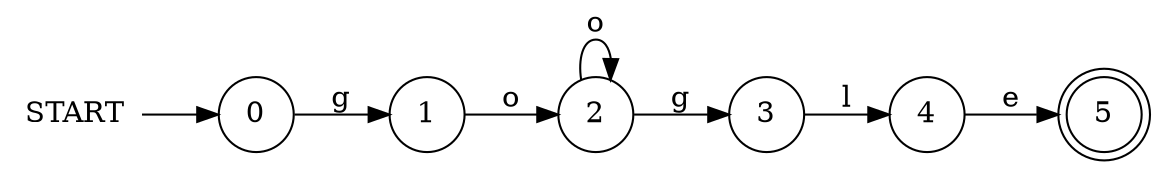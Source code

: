 digraph {
  graph [rankdir=LR];

  q_0 [shape=circle, label="0"];
  q_1 [shape=circle, label="1"];
  q_2 [shape=circle, label="2"];
  q_3 [shape=circle, label="3"];
  q_4 [shape=circle, label="4"];
  q_5 [shape=doublecircle, label="5"];
  START [shape=plaintext];

  START -> q_0;
  q_1 -> q_2 [label="o"];
  q_2 -> q_2 [label="o"];
  q_4 -> q_5 [label="e"];
  q_0 -> q_1 [label="g"];
  q_2 -> q_3 [label="g"];
  q_3 -> q_4 [label="l"];
}
